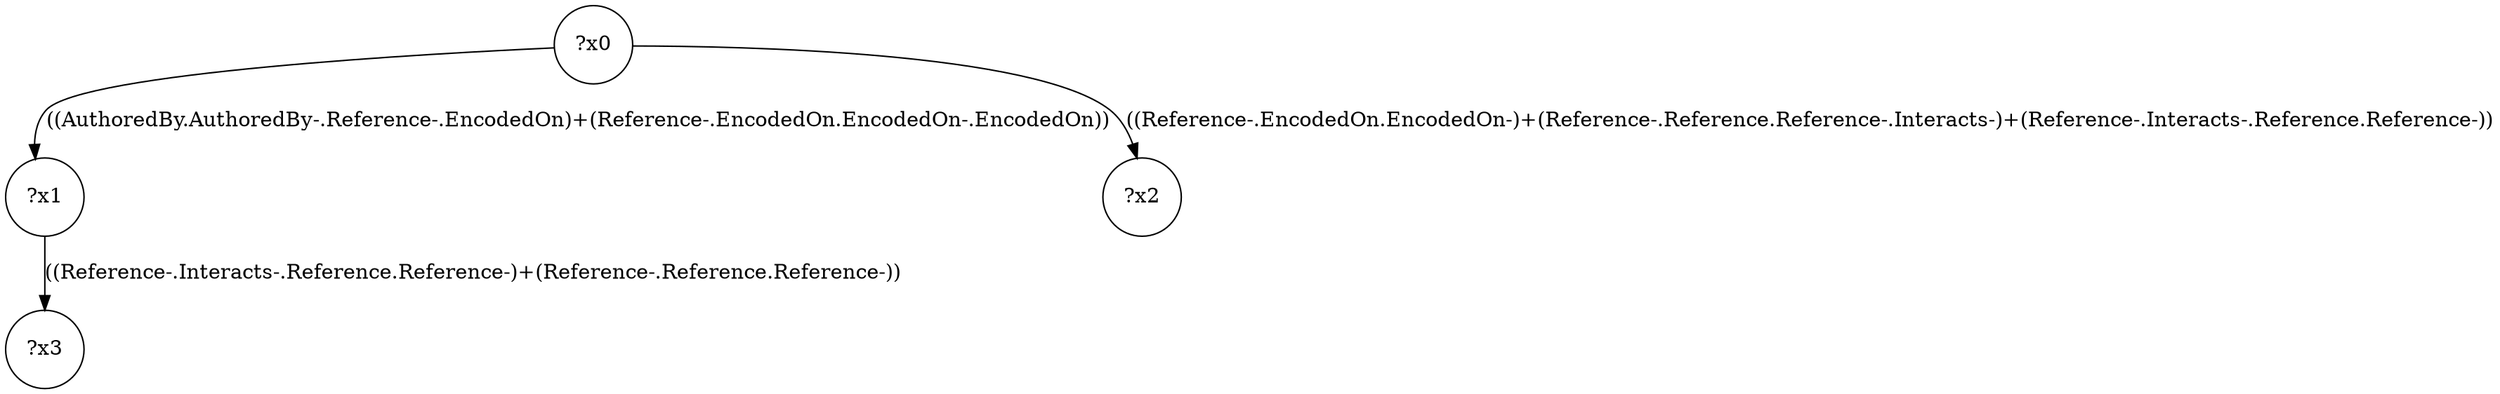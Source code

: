 digraph g {
	x0 [shape=circle, label="?x0"];
	x1 [shape=circle, label="?x1"];
	x0 -> x1 [label="((AuthoredBy.AuthoredBy-.Reference-.EncodedOn)+(Reference-.EncodedOn.EncodedOn-.EncodedOn))"];
	x2 [shape=circle, label="?x2"];
	x0 -> x2 [label="((Reference-.EncodedOn.EncodedOn-)+(Reference-.Reference.Reference-.Interacts-)+(Reference-.Interacts-.Reference.Reference-))"];
	x3 [shape=circle, label="?x3"];
	x1 -> x3 [label="((Reference-.Interacts-.Reference.Reference-)+(Reference-.Reference.Reference-))"];
}
